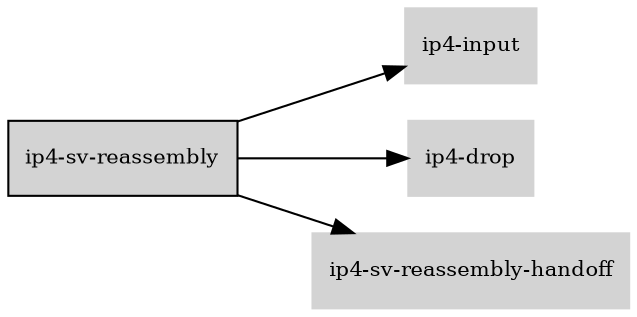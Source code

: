 digraph "ip4_sv_reassembly_subgraph" {
  rankdir=LR;
  node [shape=box, style=filled, fontsize=10, color=lightgray, fontcolor=black, fillcolor=lightgray];
  "ip4-sv-reassembly" [color=black, fontcolor=black, fillcolor=lightgray];
  edge [fontsize=8];
  "ip4-sv-reassembly" -> "ip4-input";
  "ip4-sv-reassembly" -> "ip4-drop";
  "ip4-sv-reassembly" -> "ip4-sv-reassembly-handoff";
}
